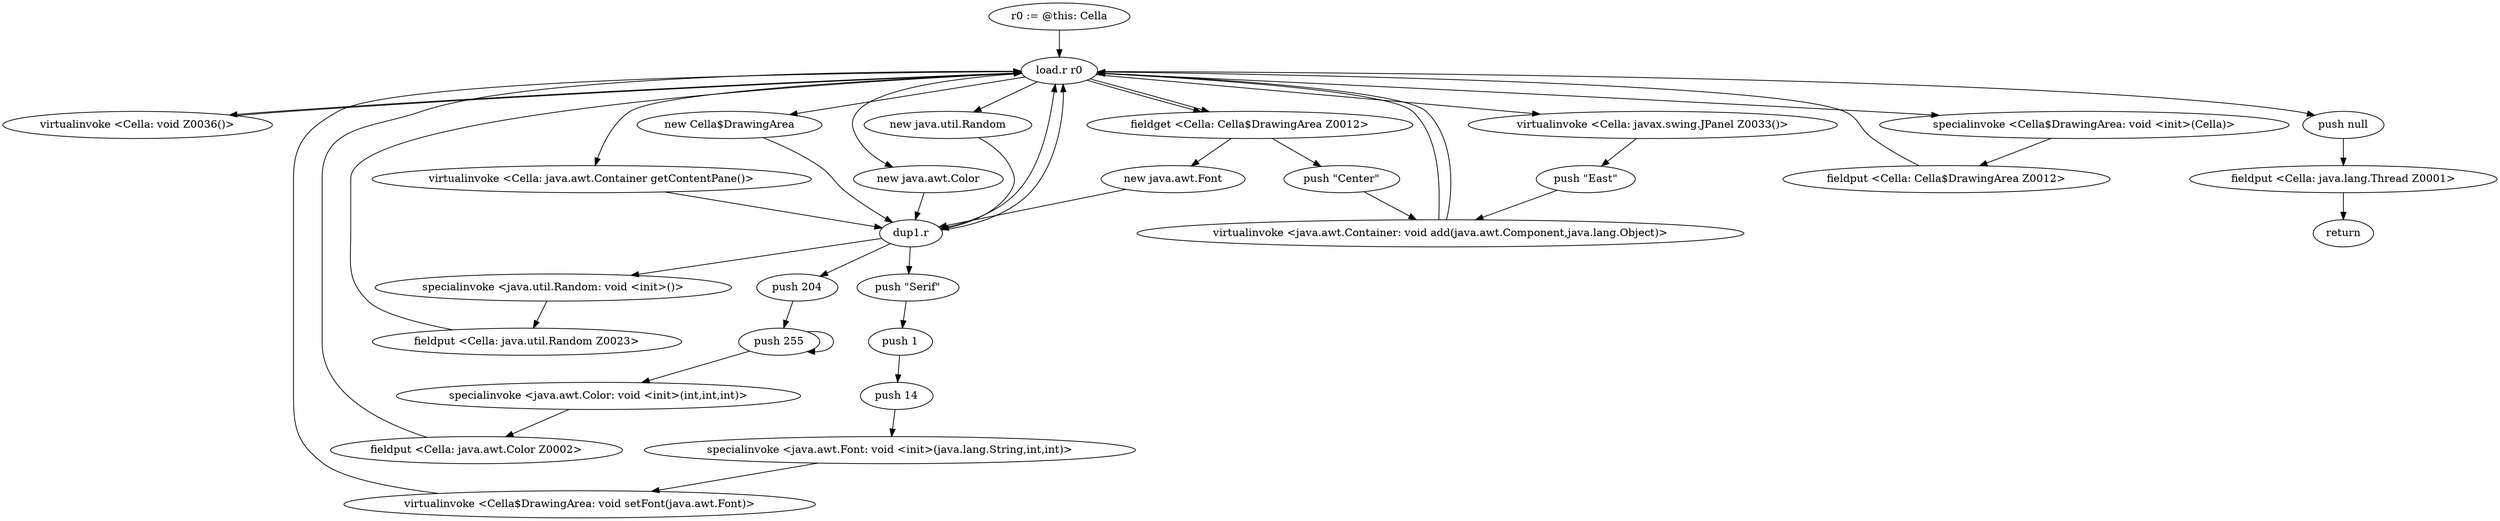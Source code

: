 digraph "" {
    "r0 := @this: Cella"
    "load.r r0"
    "r0 := @this: Cella"->"load.r r0";
    "virtualinvoke <Cella: void Z0036()>"
    "load.r r0"->"virtualinvoke <Cella: void Z0036()>";
    "virtualinvoke <Cella: void Z0036()>"->"load.r r0";
    "new java.awt.Color"
    "load.r r0"->"new java.awt.Color";
    "dup1.r"
    "new java.awt.Color"->"dup1.r";
    "push 204"
    "dup1.r"->"push 204";
    "push 255"
    "push 204"->"push 255";
    "push 255"->"push 255";
    "specialinvoke <java.awt.Color: void <init>(int,int,int)>"
    "push 255"->"specialinvoke <java.awt.Color: void <init>(int,int,int)>";
    "fieldput <Cella: java.awt.Color Z0002>"
    "specialinvoke <java.awt.Color: void <init>(int,int,int)>"->"fieldput <Cella: java.awt.Color Z0002>";
    "fieldput <Cella: java.awt.Color Z0002>"->"load.r r0";
    "virtualinvoke <Cella: java.awt.Container getContentPane()>"
    "load.r r0"->"virtualinvoke <Cella: java.awt.Container getContentPane()>";
    "virtualinvoke <Cella: java.awt.Container getContentPane()>"->"dup1.r";
    "dup1.r"->"load.r r0";
    "virtualinvoke <Cella: javax.swing.JPanel Z0033()>"
    "load.r r0"->"virtualinvoke <Cella: javax.swing.JPanel Z0033()>";
    "push \"East\""
    "virtualinvoke <Cella: javax.swing.JPanel Z0033()>"->"push \"East\"";
    "virtualinvoke <java.awt.Container: void add(java.awt.Component,java.lang.Object)>"
    "push \"East\""->"virtualinvoke <java.awt.Container: void add(java.awt.Component,java.lang.Object)>";
    "virtualinvoke <java.awt.Container: void add(java.awt.Component,java.lang.Object)>"->"load.r r0";
    "new Cella$DrawingArea"
    "load.r r0"->"new Cella$DrawingArea";
    "new Cella$DrawingArea"->"dup1.r";
    "dup1.r"->"load.r r0";
    "specialinvoke <Cella$DrawingArea: void <init>(Cella)>"
    "load.r r0"->"specialinvoke <Cella$DrawingArea: void <init>(Cella)>";
    "fieldput <Cella: Cella$DrawingArea Z0012>"
    "specialinvoke <Cella$DrawingArea: void <init>(Cella)>"->"fieldput <Cella: Cella$DrawingArea Z0012>";
    "fieldput <Cella: Cella$DrawingArea Z0012>"->"load.r r0";
    "fieldget <Cella: Cella$DrawingArea Z0012>"
    "load.r r0"->"fieldget <Cella: Cella$DrawingArea Z0012>";
    "new java.awt.Font"
    "fieldget <Cella: Cella$DrawingArea Z0012>"->"new java.awt.Font";
    "new java.awt.Font"->"dup1.r";
    "push \"Serif\""
    "dup1.r"->"push \"Serif\"";
    "push 1"
    "push \"Serif\""->"push 1";
    "push 14"
    "push 1"->"push 14";
    "specialinvoke <java.awt.Font: void <init>(java.lang.String,int,int)>"
    "push 14"->"specialinvoke <java.awt.Font: void <init>(java.lang.String,int,int)>";
    "virtualinvoke <Cella$DrawingArea: void setFont(java.awt.Font)>"
    "specialinvoke <java.awt.Font: void <init>(java.lang.String,int,int)>"->"virtualinvoke <Cella$DrawingArea: void setFont(java.awt.Font)>";
    "virtualinvoke <Cella$DrawingArea: void setFont(java.awt.Font)>"->"load.r r0";
    "load.r r0"->"fieldget <Cella: Cella$DrawingArea Z0012>";
    "push \"Center\""
    "fieldget <Cella: Cella$DrawingArea Z0012>"->"push \"Center\"";
    "push \"Center\""->"virtualinvoke <java.awt.Container: void add(java.awt.Component,java.lang.Object)>";
    "virtualinvoke <java.awt.Container: void add(java.awt.Component,java.lang.Object)>"->"load.r r0";
    "new java.util.Random"
    "load.r r0"->"new java.util.Random";
    "new java.util.Random"->"dup1.r";
    "specialinvoke <java.util.Random: void <init>()>"
    "dup1.r"->"specialinvoke <java.util.Random: void <init>()>";
    "fieldput <Cella: java.util.Random Z0023>"
    "specialinvoke <java.util.Random: void <init>()>"->"fieldput <Cella: java.util.Random Z0023>";
    "fieldput <Cella: java.util.Random Z0023>"->"load.r r0";
    "push null"
    "load.r r0"->"push null";
    "fieldput <Cella: java.lang.Thread Z0001>"
    "push null"->"fieldput <Cella: java.lang.Thread Z0001>";
    "return"
    "fieldput <Cella: java.lang.Thread Z0001>"->"return";
}
